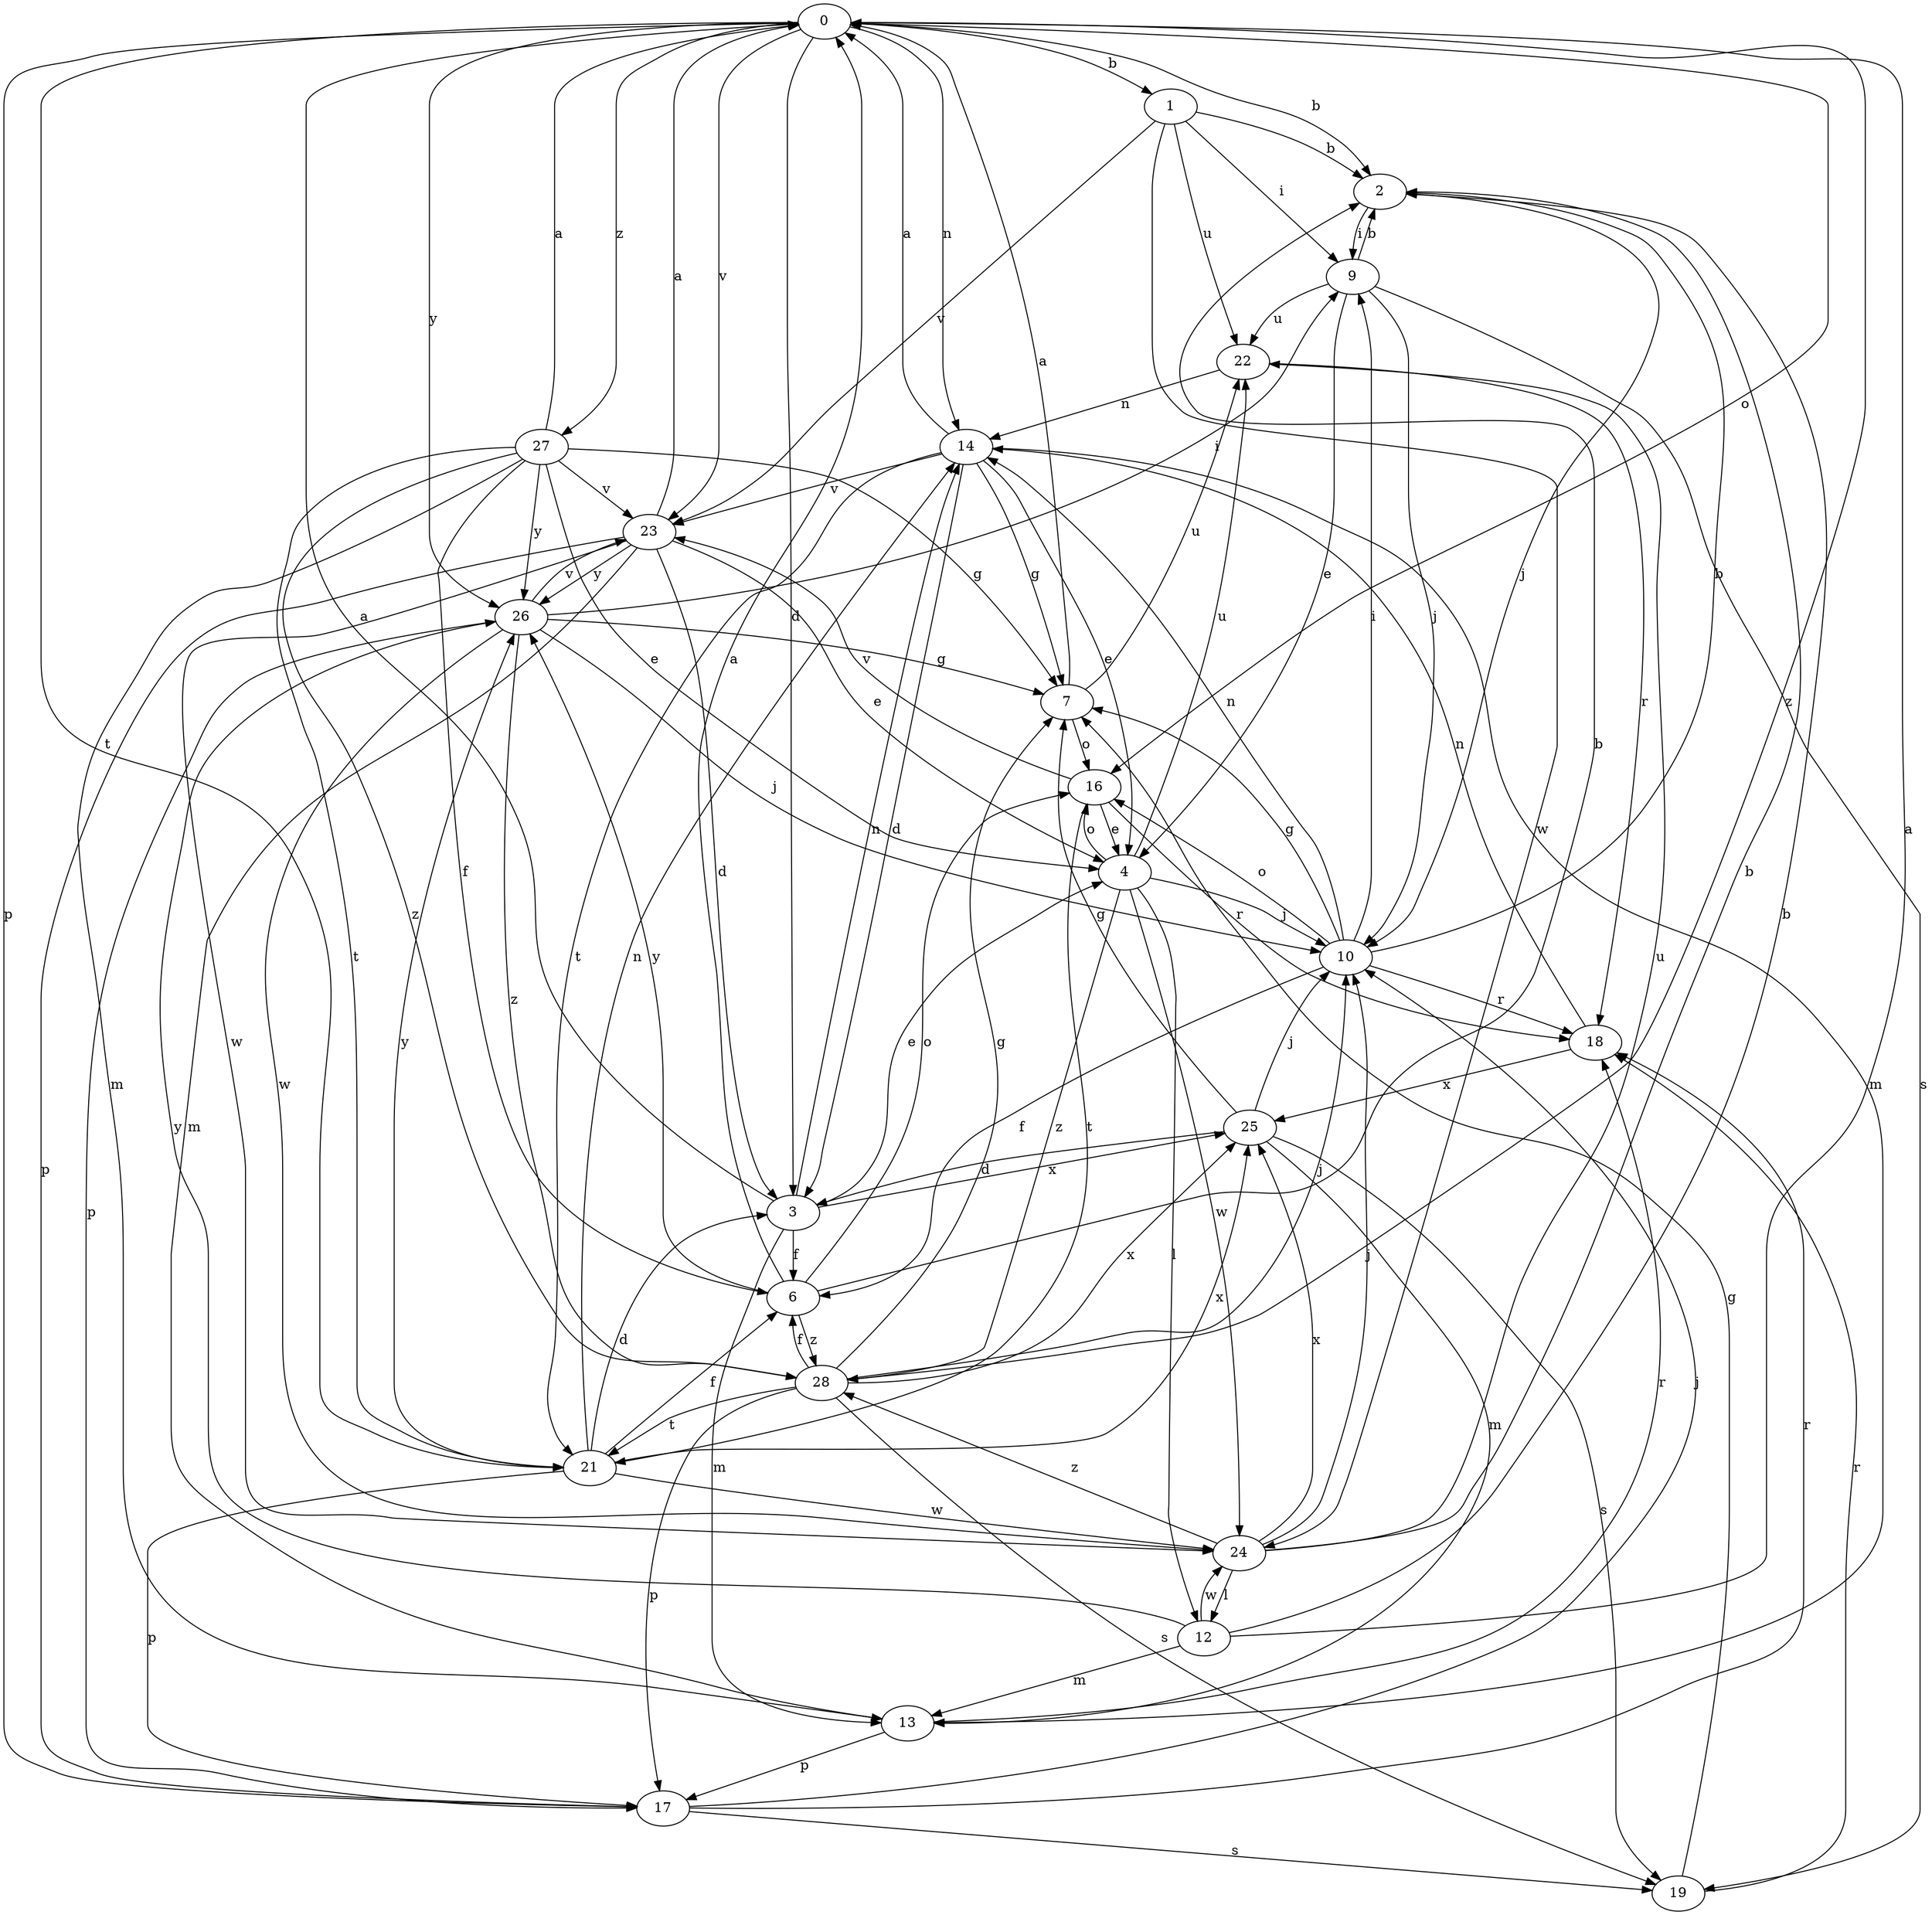 strict digraph  {
0;
1;
2;
3;
4;
6;
7;
9;
10;
12;
13;
14;
16;
17;
18;
19;
21;
22;
23;
24;
25;
26;
27;
28;
0 -> 1  [label=b];
0 -> 2  [label=b];
0 -> 3  [label=d];
0 -> 14  [label=n];
0 -> 16  [label=o];
0 -> 17  [label=p];
0 -> 21  [label=t];
0 -> 23  [label=v];
0 -> 26  [label=y];
0 -> 27  [label=z];
0 -> 28  [label=z];
1 -> 2  [label=b];
1 -> 9  [label=i];
1 -> 22  [label=u];
1 -> 23  [label=v];
1 -> 24  [label=w];
2 -> 9  [label=i];
2 -> 10  [label=j];
3 -> 0  [label=a];
3 -> 4  [label=e];
3 -> 6  [label=f];
3 -> 13  [label=m];
3 -> 14  [label=n];
3 -> 25  [label=x];
4 -> 10  [label=j];
4 -> 12  [label=l];
4 -> 16  [label=o];
4 -> 22  [label=u];
4 -> 24  [label=w];
4 -> 28  [label=z];
6 -> 0  [label=a];
6 -> 2  [label=b];
6 -> 16  [label=o];
6 -> 26  [label=y];
6 -> 28  [label=z];
7 -> 0  [label=a];
7 -> 16  [label=o];
7 -> 22  [label=u];
9 -> 2  [label=b];
9 -> 4  [label=e];
9 -> 10  [label=j];
9 -> 19  [label=s];
9 -> 22  [label=u];
10 -> 2  [label=b];
10 -> 6  [label=f];
10 -> 7  [label=g];
10 -> 9  [label=i];
10 -> 14  [label=n];
10 -> 16  [label=o];
10 -> 18  [label=r];
12 -> 0  [label=a];
12 -> 2  [label=b];
12 -> 13  [label=m];
12 -> 24  [label=w];
12 -> 26  [label=y];
13 -> 17  [label=p];
13 -> 18  [label=r];
14 -> 0  [label=a];
14 -> 3  [label=d];
14 -> 4  [label=e];
14 -> 7  [label=g];
14 -> 13  [label=m];
14 -> 21  [label=t];
14 -> 23  [label=v];
16 -> 4  [label=e];
16 -> 18  [label=r];
16 -> 21  [label=t];
16 -> 23  [label=v];
17 -> 10  [label=j];
17 -> 18  [label=r];
17 -> 19  [label=s];
18 -> 14  [label=n];
18 -> 25  [label=x];
19 -> 7  [label=g];
19 -> 18  [label=r];
21 -> 3  [label=d];
21 -> 6  [label=f];
21 -> 14  [label=n];
21 -> 17  [label=p];
21 -> 24  [label=w];
21 -> 25  [label=x];
21 -> 26  [label=y];
22 -> 14  [label=n];
22 -> 18  [label=r];
23 -> 0  [label=a];
23 -> 3  [label=d];
23 -> 4  [label=e];
23 -> 13  [label=m];
23 -> 17  [label=p];
23 -> 24  [label=w];
23 -> 26  [label=y];
24 -> 2  [label=b];
24 -> 10  [label=j];
24 -> 12  [label=l];
24 -> 22  [label=u];
24 -> 25  [label=x];
24 -> 28  [label=z];
25 -> 3  [label=d];
25 -> 7  [label=g];
25 -> 10  [label=j];
25 -> 13  [label=m];
25 -> 19  [label=s];
26 -> 7  [label=g];
26 -> 9  [label=i];
26 -> 10  [label=j];
26 -> 17  [label=p];
26 -> 23  [label=v];
26 -> 24  [label=w];
26 -> 28  [label=z];
27 -> 0  [label=a];
27 -> 4  [label=e];
27 -> 6  [label=f];
27 -> 7  [label=g];
27 -> 13  [label=m];
27 -> 21  [label=t];
27 -> 23  [label=v];
27 -> 26  [label=y];
27 -> 28  [label=z];
28 -> 6  [label=f];
28 -> 7  [label=g];
28 -> 10  [label=j];
28 -> 17  [label=p];
28 -> 19  [label=s];
28 -> 21  [label=t];
28 -> 25  [label=x];
}
